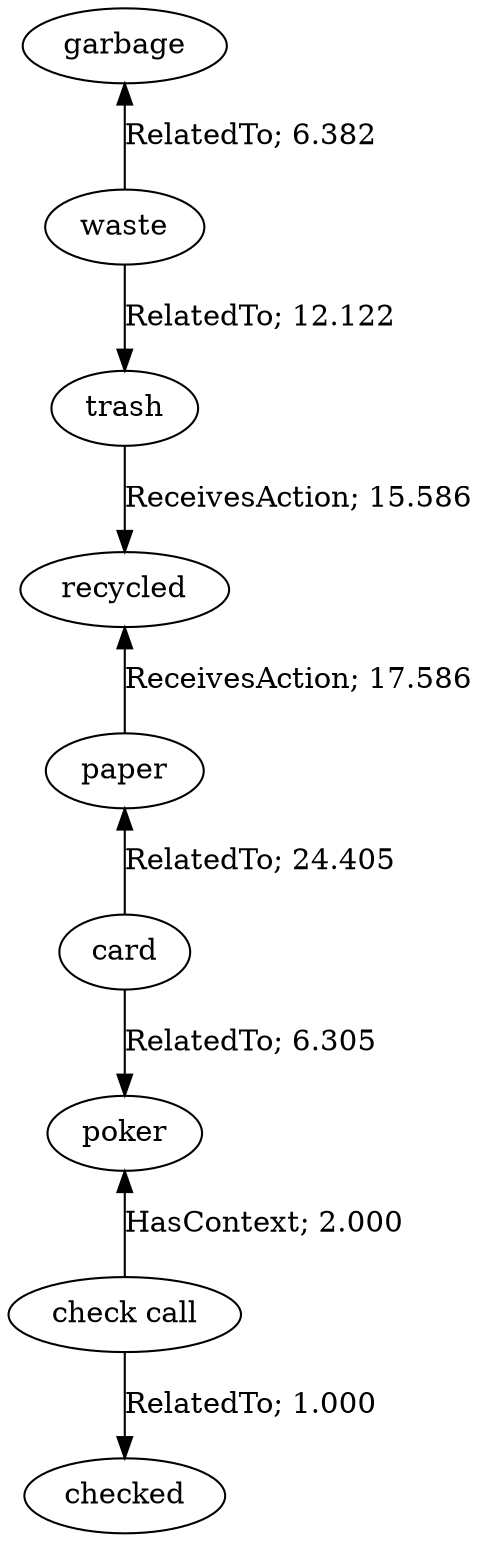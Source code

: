 // The path the concepts from "garbage" to "checked".Path Length: 8; Weight Sum: 85.38548902096196; Average Weight: 10.673186127620244
digraph "1_a---garbage-checked---PLen8_WSum85.385_WAvg10.673" {
	0 [label=garbage]
	1 [label=waste]
	2 [label=trash]
	3 [label=recycled]
	4 [label=paper]
	5 [label=card]
	6 [label=poker]
	7 [label="check call"]
	8 [label=checked]
	0 -> 1 [label="RelatedTo; 6.382" dir=back weight=6.382]
	1 -> 2 [label="RelatedTo; 12.122" dir=forward weight=12.122]
	2 -> 3 [label="ReceivesAction; 15.586" dir=forward weight=15.586]
	3 -> 4 [label="ReceivesAction; 17.586" dir=back weight=17.586]
	4 -> 5 [label="RelatedTo; 24.405" dir=back weight=24.405]
	5 -> 6 [label="RelatedTo; 6.305" dir=forward weight=6.305]
	6 -> 7 [label="HasContext; 2.000" dir=back weight=2.000]
	7 -> 8 [label="RelatedTo; 1.000" dir=forward weight=1.000]
}
